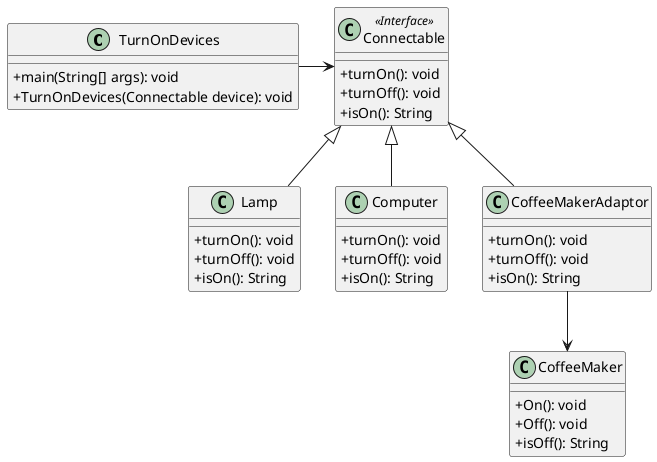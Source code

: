 @startuml TurnOnDevices_ClassDiagram
skinparam classAttributeIconSize 0

class TurnOnDevices {
    +main(String[] args): void
    +TurnOnDevices(Connectable device): void
}

class Lamp {
    +turnOn(): void
    +turnOff(): void
    +isOn(): String
}

class Computer {
    +turnOn(): void
    +turnOff(): void
    +isOn(): String
}

class CoffeeMakerAdaptor {
    +turnOn(): void
    +turnOff(): void
    +isOn(): String
}



class Connectable <<Interface>> {
    +turnOn(): void
    +turnOff(): void
    +isOn(): String
}

class CoffeeMaker {
    +On(): void
    +Off(): void
    +isOff(): String
}   

TurnOnDevices -> Connectable

Connectable <|-- Lamp
Connectable <|-- Computer
Connectable <|-- CoffeeMakerAdaptor 

CoffeeMakerAdaptor --> CoffeeMaker
@enduml